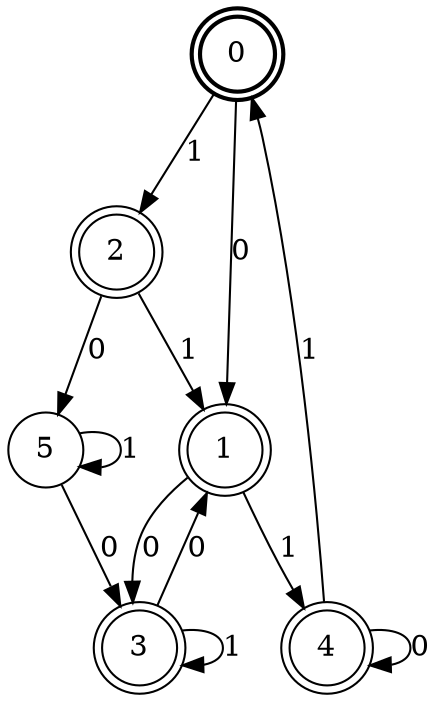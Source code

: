 digraph Automat {
    node [shape = circle];
    0 [style = "bold"];
    0 [peripheries=2]
    0 -> 1 [label = "0"];
    0 -> 2 [label = "1"];
    1 [peripheries=2]
    1 -> 3 [label = "0"];
    1 -> 4 [label = "1"];
    2 [peripheries=2]
    2 -> 5 [label = "0"];
    2 -> 1 [label = "1"];
    3 [peripheries=2]
    3 -> 1 [label = "0"];
    3 -> 3 [label = "1"];
    4 [peripheries=2]
    4 -> 4 [label = "0"];
    4 -> 0 [label = "1"];
    5 -> 3 [label = "0"];
    5 -> 5 [label = "1"];
}
